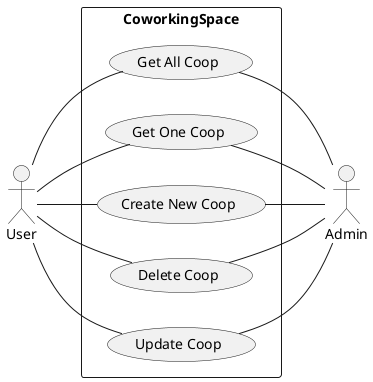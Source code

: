 @startuml
left to right direction
rectangle "CoworkingSpace" as coworking {    
    usecase "Get All Coop" as getCoworkings
    usecase "Get One Coop" as getCoworking
    usecase "Create New Coop" as createCoworking
    usecase "Delete Coop" as deleteCoworking
    usecase "Update Coop" as updateCoworking
}

actor "User" as user
user -- getCoworkings
user -- getCoworking
user -- createCoworking
user -- deleteCoworking
user -- updateCoworking

actor "Admin" as admin
getCoworkings -- admin
getCoworking -- admin
createCoworking -- admin
deleteCoworking -- admin
updateCoworking -- admin
@enduml